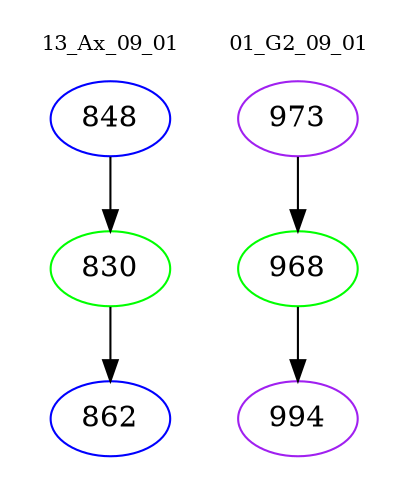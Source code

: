 digraph{
subgraph cluster_0 {
color = white
label = "13_Ax_09_01";
fontsize=10;
T0_848 [label="848", color="blue"]
T0_848 -> T0_830 [color="black"]
T0_830 [label="830", color="green"]
T0_830 -> T0_862 [color="black"]
T0_862 [label="862", color="blue"]
}
subgraph cluster_1 {
color = white
label = "01_G2_09_01";
fontsize=10;
T1_973 [label="973", color="purple"]
T1_973 -> T1_968 [color="black"]
T1_968 [label="968", color="green"]
T1_968 -> T1_994 [color="black"]
T1_994 [label="994", color="purple"]
}
}
